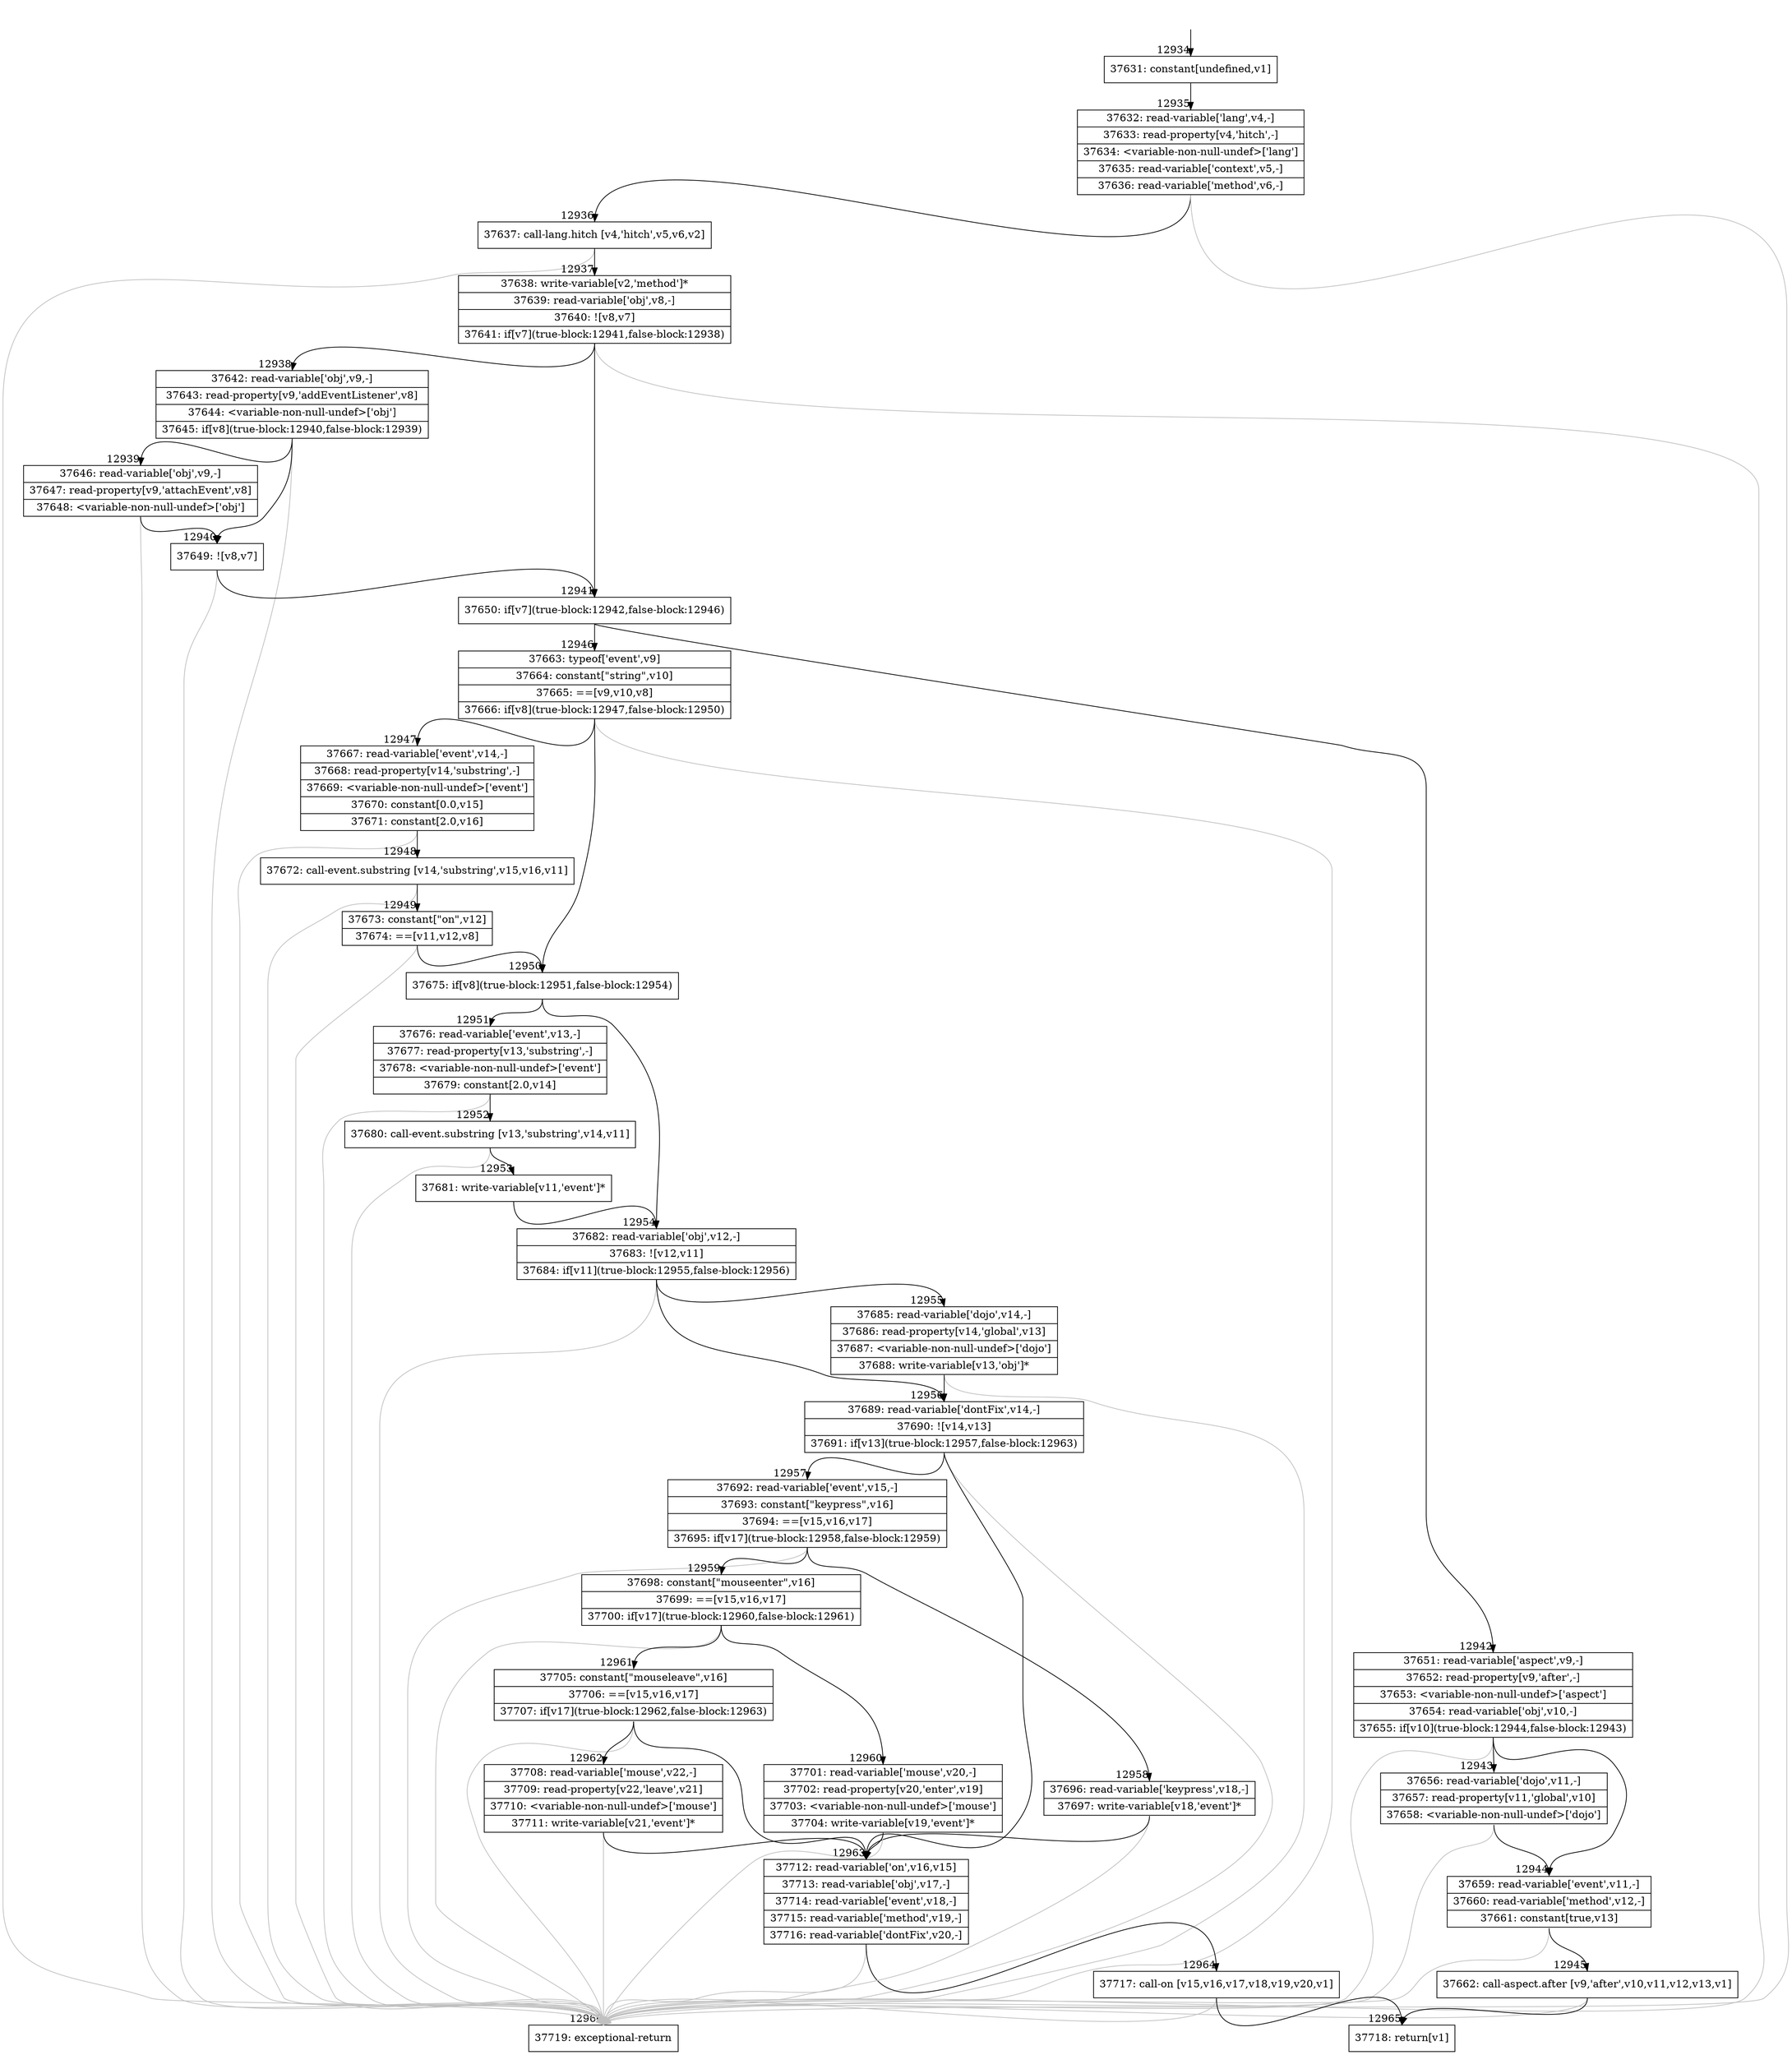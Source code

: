 digraph {
rankdir="TD"
BB_entry950[shape=none,label=""];
BB_entry950 -> BB12934 [tailport=s, headport=n, headlabel="    12934"]
BB12934 [shape=record label="{37631: constant[undefined,v1]}" ] 
BB12934 -> BB12935 [tailport=s, headport=n, headlabel="      12935"]
BB12935 [shape=record label="{37632: read-variable['lang',v4,-]|37633: read-property[v4,'hitch',-]|37634: \<variable-non-null-undef\>['lang']|37635: read-variable['context',v5,-]|37636: read-variable['method',v6,-]}" ] 
BB12935 -> BB12936 [tailport=s, headport=n, headlabel="      12936"]
BB12935 -> BB12966 [tailport=s, headport=n, color=gray, headlabel="      12966"]
BB12936 [shape=record label="{37637: call-lang.hitch [v4,'hitch',v5,v6,v2]}" ] 
BB12936 -> BB12937 [tailport=s, headport=n, headlabel="      12937"]
BB12936 -> BB12966 [tailport=s, headport=n, color=gray]
BB12937 [shape=record label="{37638: write-variable[v2,'method']*|37639: read-variable['obj',v8,-]|37640: ![v8,v7]|37641: if[v7](true-block:12941,false-block:12938)}" ] 
BB12937 -> BB12941 [tailport=s, headport=n, headlabel="      12941"]
BB12937 -> BB12938 [tailport=s, headport=n, headlabel="      12938"]
BB12937 -> BB12966 [tailport=s, headport=n, color=gray]
BB12938 [shape=record label="{37642: read-variable['obj',v9,-]|37643: read-property[v9,'addEventListener',v8]|37644: \<variable-non-null-undef\>['obj']|37645: if[v8](true-block:12940,false-block:12939)}" ] 
BB12938 -> BB12940 [tailport=s, headport=n, headlabel="      12940"]
BB12938 -> BB12939 [tailport=s, headport=n, headlabel="      12939"]
BB12938 -> BB12966 [tailport=s, headport=n, color=gray]
BB12939 [shape=record label="{37646: read-variable['obj',v9,-]|37647: read-property[v9,'attachEvent',v8]|37648: \<variable-non-null-undef\>['obj']}" ] 
BB12939 -> BB12940 [tailport=s, headport=n]
BB12939 -> BB12966 [tailport=s, headport=n, color=gray]
BB12940 [shape=record label="{37649: ![v8,v7]}" ] 
BB12940 -> BB12941 [tailport=s, headport=n]
BB12940 -> BB12966 [tailport=s, headport=n, color=gray]
BB12941 [shape=record label="{37650: if[v7](true-block:12942,false-block:12946)}" ] 
BB12941 -> BB12942 [tailport=s, headport=n, headlabel="      12942"]
BB12941 -> BB12946 [tailport=s, headport=n, headlabel="      12946"]
BB12942 [shape=record label="{37651: read-variable['aspect',v9,-]|37652: read-property[v9,'after',-]|37653: \<variable-non-null-undef\>['aspect']|37654: read-variable['obj',v10,-]|37655: if[v10](true-block:12944,false-block:12943)}" ] 
BB12942 -> BB12944 [tailport=s, headport=n, headlabel="      12944"]
BB12942 -> BB12943 [tailport=s, headport=n, headlabel="      12943"]
BB12942 -> BB12966 [tailport=s, headport=n, color=gray]
BB12943 [shape=record label="{37656: read-variable['dojo',v11,-]|37657: read-property[v11,'global',v10]|37658: \<variable-non-null-undef\>['dojo']}" ] 
BB12943 -> BB12944 [tailport=s, headport=n]
BB12943 -> BB12966 [tailport=s, headport=n, color=gray]
BB12944 [shape=record label="{37659: read-variable['event',v11,-]|37660: read-variable['method',v12,-]|37661: constant[true,v13]}" ] 
BB12944 -> BB12945 [tailport=s, headport=n, headlabel="      12945"]
BB12944 -> BB12966 [tailport=s, headport=n, color=gray]
BB12945 [shape=record label="{37662: call-aspect.after [v9,'after',v10,v11,v12,v13,v1]}" ] 
BB12945 -> BB12965 [tailport=s, headport=n, headlabel="      12965"]
BB12945 -> BB12966 [tailport=s, headport=n, color=gray]
BB12946 [shape=record label="{37663: typeof['event',v9]|37664: constant[\"string\",v10]|37665: ==[v9,v10,v8]|37666: if[v8](true-block:12947,false-block:12950)}" ] 
BB12946 -> BB12950 [tailport=s, headport=n, headlabel="      12950"]
BB12946 -> BB12947 [tailport=s, headport=n, headlabel="      12947"]
BB12946 -> BB12966 [tailport=s, headport=n, color=gray]
BB12947 [shape=record label="{37667: read-variable['event',v14,-]|37668: read-property[v14,'substring',-]|37669: \<variable-non-null-undef\>['event']|37670: constant[0.0,v15]|37671: constant[2.0,v16]}" ] 
BB12947 -> BB12948 [tailport=s, headport=n, headlabel="      12948"]
BB12947 -> BB12966 [tailport=s, headport=n, color=gray]
BB12948 [shape=record label="{37672: call-event.substring [v14,'substring',v15,v16,v11]}" ] 
BB12948 -> BB12949 [tailport=s, headport=n, headlabel="      12949"]
BB12948 -> BB12966 [tailport=s, headport=n, color=gray]
BB12949 [shape=record label="{37673: constant[\"on\",v12]|37674: ==[v11,v12,v8]}" ] 
BB12949 -> BB12950 [tailport=s, headport=n]
BB12949 -> BB12966 [tailport=s, headport=n, color=gray]
BB12950 [shape=record label="{37675: if[v8](true-block:12951,false-block:12954)}" ] 
BB12950 -> BB12951 [tailport=s, headport=n, headlabel="      12951"]
BB12950 -> BB12954 [tailport=s, headport=n, headlabel="      12954"]
BB12951 [shape=record label="{37676: read-variable['event',v13,-]|37677: read-property[v13,'substring',-]|37678: \<variable-non-null-undef\>['event']|37679: constant[2.0,v14]}" ] 
BB12951 -> BB12952 [tailport=s, headport=n, headlabel="      12952"]
BB12951 -> BB12966 [tailport=s, headport=n, color=gray]
BB12952 [shape=record label="{37680: call-event.substring [v13,'substring',v14,v11]}" ] 
BB12952 -> BB12953 [tailport=s, headport=n, headlabel="      12953"]
BB12952 -> BB12966 [tailport=s, headport=n, color=gray]
BB12953 [shape=record label="{37681: write-variable[v11,'event']*}" ] 
BB12953 -> BB12954 [tailport=s, headport=n]
BB12954 [shape=record label="{37682: read-variable['obj',v12,-]|37683: ![v12,v11]|37684: if[v11](true-block:12955,false-block:12956)}" ] 
BB12954 -> BB12955 [tailport=s, headport=n, headlabel="      12955"]
BB12954 -> BB12956 [tailport=s, headport=n, headlabel="      12956"]
BB12954 -> BB12966 [tailport=s, headport=n, color=gray]
BB12955 [shape=record label="{37685: read-variable['dojo',v14,-]|37686: read-property[v14,'global',v13]|37687: \<variable-non-null-undef\>['dojo']|37688: write-variable[v13,'obj']*}" ] 
BB12955 -> BB12956 [tailport=s, headport=n]
BB12955 -> BB12966 [tailport=s, headport=n, color=gray]
BB12956 [shape=record label="{37689: read-variable['dontFix',v14,-]|37690: ![v14,v13]|37691: if[v13](true-block:12957,false-block:12963)}" ] 
BB12956 -> BB12957 [tailport=s, headport=n, headlabel="      12957"]
BB12956 -> BB12963 [tailport=s, headport=n, headlabel="      12963"]
BB12956 -> BB12966 [tailport=s, headport=n, color=gray]
BB12957 [shape=record label="{37692: read-variable['event',v15,-]|37693: constant[\"keypress\",v16]|37694: ==[v15,v16,v17]|37695: if[v17](true-block:12958,false-block:12959)}" ] 
BB12957 -> BB12958 [tailport=s, headport=n, headlabel="      12958"]
BB12957 -> BB12959 [tailport=s, headport=n, headlabel="      12959"]
BB12957 -> BB12966 [tailport=s, headport=n, color=gray]
BB12958 [shape=record label="{37696: read-variable['keypress',v18,-]|37697: write-variable[v18,'event']*}" ] 
BB12958 -> BB12963 [tailport=s, headport=n]
BB12958 -> BB12966 [tailport=s, headport=n, color=gray]
BB12959 [shape=record label="{37698: constant[\"mouseenter\",v16]|37699: ==[v15,v16,v17]|37700: if[v17](true-block:12960,false-block:12961)}" ] 
BB12959 -> BB12960 [tailport=s, headport=n, headlabel="      12960"]
BB12959 -> BB12961 [tailport=s, headport=n, headlabel="      12961"]
BB12959 -> BB12966 [tailport=s, headport=n, color=gray]
BB12960 [shape=record label="{37701: read-variable['mouse',v20,-]|37702: read-property[v20,'enter',v19]|37703: \<variable-non-null-undef\>['mouse']|37704: write-variable[v19,'event']*}" ] 
BB12960 -> BB12963 [tailport=s, headport=n]
BB12960 -> BB12966 [tailport=s, headport=n, color=gray]
BB12961 [shape=record label="{37705: constant[\"mouseleave\",v16]|37706: ==[v15,v16,v17]|37707: if[v17](true-block:12962,false-block:12963)}" ] 
BB12961 -> BB12962 [tailport=s, headport=n, headlabel="      12962"]
BB12961 -> BB12963 [tailport=s, headport=n]
BB12961 -> BB12966 [tailport=s, headport=n, color=gray]
BB12962 [shape=record label="{37708: read-variable['mouse',v22,-]|37709: read-property[v22,'leave',v21]|37710: \<variable-non-null-undef\>['mouse']|37711: write-variable[v21,'event']*}" ] 
BB12962 -> BB12963 [tailport=s, headport=n]
BB12962 -> BB12966 [tailport=s, headport=n, color=gray]
BB12963 [shape=record label="{37712: read-variable['on',v16,v15]|37713: read-variable['obj',v17,-]|37714: read-variable['event',v18,-]|37715: read-variable['method',v19,-]|37716: read-variable['dontFix',v20,-]}" ] 
BB12963 -> BB12964 [tailport=s, headport=n, headlabel="      12964"]
BB12963 -> BB12966 [tailport=s, headport=n, color=gray]
BB12964 [shape=record label="{37717: call-on [v15,v16,v17,v18,v19,v20,v1]}" ] 
BB12964 -> BB12965 [tailport=s, headport=n]
BB12964 -> BB12966 [tailport=s, headport=n, color=gray]
BB12965 [shape=record label="{37718: return[v1]}" ] 
BB12966 [shape=record label="{37719: exceptional-return}" ] 
//#$~ 18206
}
